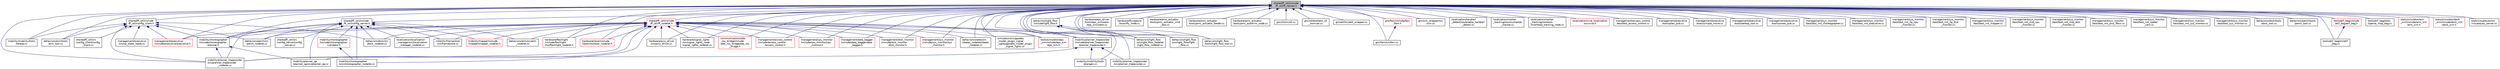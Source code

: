 digraph "shared/ff_util/include/ff_util/ff_names.h"
{
 // LATEX_PDF_SIZE
  edge [fontname="Helvetica",fontsize="10",labelfontname="Helvetica",labelfontsize="10"];
  node [fontname="Helvetica",fontsize="10",shape=record];
  Node1 [label="shared/ff_util/include\l/ff_util/ff_names.h",height=0.2,width=0.4,color="black", fillcolor="grey75", style="filled", fontcolor="black",tooltip=" "];
  Node1 -> Node2 [dir="back",color="midnightblue",fontsize="10",style="solid",fontname="Helvetica"];
  Node2 [label="shared/ff_util/include\l/ff_util/config_client.h",height=0.2,width=0.4,color="black", fillcolor="white", style="filled",URL="$config__client_8h.html",tooltip=" "];
  Node2 -> Node3 [dir="back",color="midnightblue",fontsize="10",style="solid",fontname="Helvetica"];
  Node3 [label="shared/ff_util/src\l/config_client/config\l_client.cc",height=0.2,width=0.4,color="black", fillcolor="white", style="filled",URL="$config__client_8cc.html",tooltip=" "];
  Node2 -> Node4 [dir="back",color="midnightblue",fontsize="10",style="solid",fontname="Helvetica"];
  Node4 [label="mobility/choreographer\l/include/choreographer\l/planner.h",height=0.2,width=0.4,color="black", fillcolor="white", style="filled",URL="$planner_8h.html",tooltip=" "];
  Node4 -> Node5 [dir="back",color="midnightblue",fontsize="10",style="solid",fontname="Helvetica"];
  Node5 [label="mobility/planner_qp\l/planner_qp/src/planner_qp.cc",height=0.2,width=0.4,color="black", fillcolor="white", style="filled",URL="$planner__qp_8cc.html",tooltip=" "];
  Node4 -> Node6 [dir="back",color="midnightblue",fontsize="10",style="solid",fontname="Helvetica"];
  Node6 [label="mobility/planner_trapezoidal\l/src/planner_trapezoidal\l_nodelet.cc",height=0.2,width=0.4,color="black", fillcolor="white", style="filled",URL="$planner__trapezoidal__nodelet_8cc.html",tooltip=" "];
  Node2 -> Node7 [dir="back",color="midnightblue",fontsize="10",style="solid",fontname="Helvetica"];
  Node7 [label="mobility/mobility/tools\l/teleop.cc",height=0.2,width=0.4,color="black", fillcolor="white", style="filled",URL="$teleop_8cc.html",tooltip=" "];
  Node2 -> Node6 [dir="back",color="midnightblue",fontsize="10",style="solid",fontname="Helvetica"];
  Node2 -> Node8 [dir="back",color="midnightblue",fontsize="10",style="solid",fontname="Helvetica"];
  Node8 [label="management/executive\l/include/executive/executive.h",height=0.2,width=0.4,color="red", fillcolor="white", style="filled",URL="$executive_8h.html",tooltip=" "];
  Node2 -> Node13 [dir="back",color="midnightblue",fontsize="10",style="solid",fontname="Helvetica"];
  Node13 [label="management/executive\l/src/op_state_ready.cc",height=0.2,width=0.4,color="black", fillcolor="white", style="filled",URL="$op__state__ready_8cc.html",tooltip=" "];
  Node2 -> Node24 [dir="back",color="midnightblue",fontsize="10",style="solid",fontname="Helvetica"];
  Node24 [label="behaviors/arm/tools\l/arm_tool.cc",height=0.2,width=0.4,color="black", fillcolor="white", style="filled",URL="$arm__tool_8cc.html",tooltip=" "];
  Node2 -> Node25 [dir="back",color="midnightblue",fontsize="10",style="solid",fontname="Helvetica"];
  Node25 [label="behaviors/dock/src\l/dock_nodelet.cc",height=0.2,width=0.4,color="black", fillcolor="white", style="filled",URL="$dock__nodelet_8cc.html",tooltip=" "];
  Node2 -> Node26 [dir="back",color="midnightblue",fontsize="10",style="solid",fontname="Helvetica"];
  Node26 [label="behaviors/perch/src\l/perch_nodelet.cc",height=0.2,width=0.4,color="black", fillcolor="white", style="filled",URL="$perch__nodelet_8cc.html",tooltip=" "];
  Node1 -> Node27 [dir="back",color="midnightblue",fontsize="10",style="solid",fontname="Helvetica"];
  Node27 [label="shared/ff_util/include\l/ff_util/config_server.h",height=0.2,width=0.4,color="black", fillcolor="white", style="filled",URL="$config__server_8h.html",tooltip=" "];
  Node27 -> Node28 [dir="back",color="midnightblue",fontsize="10",style="solid",fontname="Helvetica"];
  Node28 [label="shared/ff_util/src\l/config_server/config\l_server.cc",height=0.2,width=0.4,color="black", fillcolor="white", style="filled",URL="$config__server_8cc.html",tooltip=" "];
  Node27 -> Node29 [dir="back",color="midnightblue",fontsize="10",style="solid",fontname="Helvetica"];
  Node29 [label="localization/localization\l_manager/src/localization\l_manager_nodelet.cc",height=0.2,width=0.4,color="black", fillcolor="white", style="filled",URL="$localization__manager__nodelet_8cc.html",tooltip=" "];
  Node27 -> Node4 [dir="back",color="midnightblue",fontsize="10",style="solid",fontname="Helvetica"];
  Node27 -> Node30 [dir="back",color="midnightblue",fontsize="10",style="solid",fontname="Helvetica"];
  Node30 [label="mobility/choreographer\l/include/choreographer\l/validator.h",height=0.2,width=0.4,color="red", fillcolor="white", style="filled",URL="$validator_8h.html",tooltip=" "];
  Node30 -> Node31 [dir="back",color="midnightblue",fontsize="10",style="solid",fontname="Helvetica"];
  Node31 [label="mobility/choreographer\l/src/choreographer_nodelet.cc",height=0.2,width=0.4,color="black", fillcolor="white", style="filled",URL="$choreographer__nodelet_8cc.html",tooltip=" "];
  Node27 -> Node31 [dir="back",color="midnightblue",fontsize="10",style="solid",fontname="Helvetica"];
  Node27 -> Node33 [dir="back",color="midnightblue",fontsize="10",style="solid",fontname="Helvetica"];
  Node33 [label="mobility/framestore\l/src/framestore.cc",height=0.2,width=0.4,color="black", fillcolor="white", style="filled",URL="$framestore_8cc.html",tooltip=" "];
  Node27 -> Node34 [dir="back",color="midnightblue",fontsize="10",style="solid",fontname="Helvetica"];
  Node34 [label="mobility/mapper/include\l/mapper/mapper_nodelet.h",height=0.2,width=0.4,color="red", fillcolor="white", style="filled",URL="$mapper__nodelet_8h.html",tooltip=" "];
  Node27 -> Node5 [dir="back",color="midnightblue",fontsize="10",style="solid",fontname="Helvetica"];
  Node27 -> Node6 [dir="back",color="midnightblue",fontsize="10",style="solid",fontname="Helvetica"];
  Node27 -> Node39 [dir="back",color="midnightblue",fontsize="10",style="solid",fontname="Helvetica"];
  Node39 [label="behaviors/arm/src/arm\l_nodelet.cc",height=0.2,width=0.4,color="black", fillcolor="white", style="filled",URL="$arm__nodelet_8cc.html",tooltip=" "];
  Node27 -> Node25 [dir="back",color="midnightblue",fontsize="10",style="solid",fontname="Helvetica"];
  Node27 -> Node26 [dir="back",color="midnightblue",fontsize="10",style="solid",fontname="Helvetica"];
  Node1 -> Node40 [dir="back",color="midnightblue",fontsize="10",style="solid",fontname="Helvetica"];
  Node40 [label="shared/ff_util/include\l/ff_util/ff_nodelet.h",height=0.2,width=0.4,color="red", fillcolor="white", style="filled",URL="$ff__nodelet_8h.html",tooltip=" "];
  Node40 -> Node53 [dir="back",color="midnightblue",fontsize="10",style="solid",fontname="Helvetica"];
  Node53 [label="hardware/flashlight\l/include/flashlight\l/ros/flashlight_nodelet.h",height=0.2,width=0.4,color="red", fillcolor="white", style="filled",URL="$flashlight__nodelet_8h.html",tooltip=" "];
  Node40 -> Node57 [dir="back",color="midnightblue",fontsize="10",style="solid",fontname="Helvetica"];
  Node57 [label="hardware/laser/include\l/laser/ros/laser_nodelet.h",height=0.2,width=0.4,color="red", fillcolor="white", style="filled",URL="$laser__nodelet_8h.html",tooltip=" "];
  Node40 -> Node60 [dir="back",color="midnightblue",fontsize="10",style="solid",fontname="Helvetica"];
  Node60 [label="hardware/pico_driver\l/src/pico_driver.cc",height=0.2,width=0.4,color="black", fillcolor="white", style="filled",URL="$pico__driver_8cc.html",tooltip=" "];
  Node40 -> Node62 [dir="back",color="midnightblue",fontsize="10",style="solid",fontname="Helvetica"];
  Node62 [label="hardware/signal_lights\l/src/signal_lights_node\l/signal_lights_nodelet.cc",height=0.2,width=0.4,color="black", fillcolor="white", style="filled",URL="$signal__lights__nodelet_8cc.html",tooltip=" "];
  Node40 -> Node72 [dir="back",color="midnightblue",fontsize="10",style="solid",fontname="Helvetica"];
  Node72 [label="communications/dds\l_ros_bridge/include\l/dds_ros_bridge/dds_ros\l_bridge.h",height=0.2,width=0.4,color="red", fillcolor="white", style="filled",URL="$dds__ros__bridge_8h.html",tooltip=" "];
  Node40 -> Node29 [dir="back",color="midnightblue",fontsize="10",style="solid",fontname="Helvetica"];
  Node40 -> Node4 [dir="back",color="midnightblue",fontsize="10",style="solid",fontname="Helvetica"];
  Node40 -> Node31 [dir="back",color="midnightblue",fontsize="10",style="solid",fontname="Helvetica"];
  Node40 -> Node33 [dir="back",color="midnightblue",fontsize="10",style="solid",fontname="Helvetica"];
  Node40 -> Node34 [dir="back",color="midnightblue",fontsize="10",style="solid",fontname="Helvetica"];
  Node40 -> Node5 [dir="back",color="midnightblue",fontsize="10",style="solid",fontname="Helvetica"];
  Node40 -> Node81 [dir="back",color="midnightblue",fontsize="10",style="solid",fontname="Helvetica"];
  Node81 [label="mobility/planner_trapezoidal\l/include/planner_trapezoidal\l/planner_trapezoidal.h",height=0.2,width=0.4,color="black", fillcolor="white", style="filled",URL="$planner__trapezoidal_8h.html",tooltip=" "];
  Node81 -> Node82 [dir="back",color="midnightblue",fontsize="10",style="solid",fontname="Helvetica"];
  Node82 [label="mobility/mobility/tools\l/plangen.cc",height=0.2,width=0.4,color="black", fillcolor="white", style="filled",URL="$plangen_8cc.html",tooltip=" "];
  Node81 -> Node83 [dir="back",color="midnightblue",fontsize="10",style="solid",fontname="Helvetica"];
  Node83 [label="mobility/planner_trapezoidal\l/src/planner_trapezoidal.cc",height=0.2,width=0.4,color="black", fillcolor="white", style="filled",URL="$planner__trapezoidal_8cc.html",tooltip=" "];
  Node81 -> Node6 [dir="back",color="midnightblue",fontsize="10",style="solid",fontname="Helvetica"];
  Node40 -> Node6 [dir="back",color="midnightblue",fontsize="10",style="solid",fontname="Helvetica"];
  Node40 -> Node84 [dir="back",color="midnightblue",fontsize="10",style="solid",fontname="Helvetica"];
  Node84 [label="management/access_control\l/include/access_control\l/access_control.h",height=0.2,width=0.4,color="red", fillcolor="white", style="filled",URL="$access__control_8h.html",tooltip=" "];
  Node40 -> Node86 [dir="back",color="midnightblue",fontsize="10",style="solid",fontname="Helvetica"];
  Node86 [label="management/cpu_monitor\l/include/cpu_monitor/cpu\l_monitor.h",height=0.2,width=0.4,color="red", fillcolor="white", style="filled",URL="$cpu__monitor_8h.html",tooltip=" "];
  Node40 -> Node88 [dir="back",color="midnightblue",fontsize="10",style="solid",fontname="Helvetica"];
  Node88 [label="management/data_bagger\l/include/data_bagger/data\l_bagger.h",height=0.2,width=0.4,color="red", fillcolor="white", style="filled",URL="$data__bagger_8h.html",tooltip=" "];
  Node40 -> Node90 [dir="back",color="midnightblue",fontsize="10",style="solid",fontname="Helvetica"];
  Node90 [label="management/disk_monitor\l/include/disk_monitor\l/disk_monitor.h",height=0.2,width=0.4,color="red", fillcolor="white", style="filled",URL="$disk__monitor_8h.html",tooltip=" "];
  Node40 -> Node8 [dir="back",color="midnightblue",fontsize="10",style="solid",fontname="Helvetica"];
  Node40 -> Node94 [dir="back",color="midnightblue",fontsize="10",style="solid",fontname="Helvetica"];
  Node94 [label="management/sys_monitor\l/include/sys_monitor/sys\l_monitor.h",height=0.2,width=0.4,color="red", fillcolor="white", style="filled",URL="$sys__monitor_8h.html",tooltip=" "];
  Node40 -> Node39 [dir="back",color="midnightblue",fontsize="10",style="solid",fontname="Helvetica"];
  Node40 -> Node25 [dir="back",color="midnightblue",fontsize="10",style="solid",fontname="Helvetica"];
  Node40 -> Node96 [dir="back",color="midnightblue",fontsize="10",style="solid",fontname="Helvetica"];
  Node96 [label="behaviors/light_flow\l/src/light_flow_nodelet\l/light_flow_nodelet.cc",height=0.2,width=0.4,color="black", fillcolor="white", style="filled",URL="$light__flow__nodelet_8cc.html",tooltip=" "];
  Node40 -> Node26 [dir="back",color="midnightblue",fontsize="10",style="solid",fontname="Helvetica"];
  Node40 -> Node97 [dir="back",color="midnightblue",fontsize="10",style="solid",fontname="Helvetica"];
  Node97 [label="behaviors/states/src\l/states_nodelet/states\l_nodelet.cc",height=0.2,width=0.4,color="black", fillcolor="white", style="filled",URL="$states__nodelet_8cc.html",tooltip=" "];
  Node40 -> Node112 [dir="back",color="midnightblue",fontsize="10",style="solid",fontname="Helvetica"];
  Node112 [label="simulation/src/gazebo\l_model_plugin_signal\l_lights/gazebo_model_plugin\l_signal_lights.cc",height=0.2,width=0.4,color="black", fillcolor="white", style="filled",URL="$gazebo__model__plugin__signal__lights_8cc.html",tooltip=" "];
  Node40 -> Node125 [dir="back",color="midnightblue",fontsize="10",style="solid",fontname="Helvetica"];
  Node125 [label="tools/simulator/eps\l_sim/include/eps_sim\l/eps_sim.h",height=0.2,width=0.4,color="red", fillcolor="white", style="filled",URL="$eps__sim_8h.html",tooltip=" "];
  Node1 -> Node127 [dir="back",color="midnightblue",fontsize="10",style="solid",fontname="Helvetica"];
  Node127 [label="hardware/eps_driver\l/tools/eps_simulator\l/eps_simulator.cc",height=0.2,width=0.4,color="black", fillcolor="white", style="filled",URL="$eps__simulator_8cc.html",tooltip=" "];
  Node1 -> Node53 [dir="back",color="midnightblue",fontsize="10",style="solid",fontname="Helvetica"];
  Node1 -> Node128 [dir="back",color="midnightblue",fontsize="10",style="solid",fontname="Helvetica"];
  Node128 [label="hardware/flycapture\l/tools/fly_node.cc",height=0.2,width=0.4,color="black", fillcolor="white", style="filled",URL="$fly__node_8cc.html",tooltip=" "];
  Node1 -> Node57 [dir="back",color="midnightblue",fontsize="10",style="solid",fontname="Helvetica"];
  Node1 -> Node60 [dir="back",color="midnightblue",fontsize="10",style="solid",fontname="Helvetica"];
  Node1 -> Node129 [dir="back",color="midnightblue",fontsize="10",style="solid",fontname="Helvetica"];
  Node129 [label="hardware/pmc_actuator\l/tools/pmc_actuator_cmd\l_test.cc",height=0.2,width=0.4,color="black", fillcolor="white", style="filled",URL="$pmc__actuator__cmd__test_8cc.html",tooltip=" "];
  Node1 -> Node130 [dir="back",color="midnightblue",fontsize="10",style="solid",fontname="Helvetica"];
  Node130 [label="hardware/pmc_actuator\l/tools/pmc_actuator_feeder.cc",height=0.2,width=0.4,color="black", fillcolor="white", style="filled",URL="$pmc__actuator__feeder_8cc.html",tooltip=" "];
  Node1 -> Node131 [dir="back",color="midnightblue",fontsize="10",style="solid",fontname="Helvetica"];
  Node131 [label="hardware/pmc_actuator\l/tools/pmc_autotrim_node.cc",height=0.2,width=0.4,color="black", fillcolor="white", style="filled",URL="$pmc__autotrim__node_8cc.html",tooltip=" "];
  Node1 -> Node62 [dir="back",color="midnightblue",fontsize="10",style="solid",fontname="Helvetica"];
  Node1 -> Node132 [dir="back",color="midnightblue",fontsize="10",style="solid",fontname="Helvetica"];
  Node132 [label="gnc/ctl/src/ctl.cc",height=0.2,width=0.4,color="black", fillcolor="white", style="filled",URL="$ctl_2src_2ctl_8cc.html",tooltip=" "];
  Node1 -> Node133 [dir="back",color="midnightblue",fontsize="10",style="solid",fontname="Helvetica"];
  Node133 [label="gnc/ctl/test/test_ctl\l_nominal.cc",height=0.2,width=0.4,color="black", fillcolor="white", style="filled",URL="$test__ctl__nominal_8cc.html",tooltip=" "];
  Node1 -> Node134 [dir="back",color="midnightblue",fontsize="10",style="solid",fontname="Helvetica"];
  Node134 [label="gnc/ekf/src/ekf_wrapper.cc",height=0.2,width=0.4,color="black", fillcolor="white", style="filled",URL="$ekf__wrapper_8cc.html",tooltip=" "];
  Node1 -> Node135 [dir="back",color="midnightblue",fontsize="10",style="solid",fontname="Helvetica"];
  Node135 [label="gnc/fam/include/fam\l/fam.h",height=0.2,width=0.4,color="red", fillcolor="white", style="filled",URL="$fam_2include_2fam_2fam_8h.html",tooltip=" "];
  Node135 -> Node136 [dir="back",color="midnightblue",fontsize="10",style="solid",fontname="Helvetica"];
  Node136 [label="gnc/fam/src/fam.cc",height=0.2,width=0.4,color="black", fillcolor="white", style="filled",URL="$fam_2src_2fam_8cc.html",tooltip=" "];
  Node1 -> Node136 [dir="back",color="midnightblue",fontsize="10",style="solid",fontname="Helvetica"];
  Node1 -> Node137 [dir="back",color="midnightblue",fontsize="10",style="solid",fontname="Helvetica"];
  Node137 [label="gnc/sim_wrapper/src\l/sim.cc",height=0.2,width=0.4,color="black", fillcolor="white", style="filled",URL="$sim__wrapper_2src_2sim_8cc.html",tooltip=" "];
  Node1 -> Node72 [dir="back",color="midnightblue",fontsize="10",style="solid",fontname="Helvetica"];
  Node1 -> Node138 [dir="back",color="midnightblue",fontsize="10",style="solid",fontname="Helvetica"];
  Node138 [label="localization/handrail\l_detect/ros/enable_handrail\l_detect.cc",height=0.2,width=0.4,color="black", fillcolor="white", style="filled",URL="$enable__handrail__detect_8cc.html",tooltip=" "];
  Node1 -> Node139 [dir="back",color="midnightblue",fontsize="10",style="solid",fontname="Helvetica"];
  Node139 [label="localization/marker\l_tracking/ros/src/marker\l_tracker.cc",height=0.2,width=0.4,color="black", fillcolor="white", style="filled",URL="$marker__tracker_8cc.html",tooltip=" "];
  Node1 -> Node140 [dir="back",color="midnightblue",fontsize="10",style="solid",fontname="Helvetica"];
  Node140 [label="localization/marker\l_tracking/ros/tools\l/overhead_tracking_node.cc",height=0.2,width=0.4,color="black", fillcolor="white", style="filled",URL="$overhead__tracking__node_8cc.html",tooltip=" "];
  Node1 -> Node141 [dir="back",color="midnightblue",fontsize="10",style="solid",fontname="Helvetica"];
  Node141 [label="localization/vive_localization\l/src/vive.h",height=0.2,width=0.4,color="red", fillcolor="white", style="filled",URL="$localization_2vive__localization_2src_2vive_8h.html",tooltip=" "];
  Node1 -> Node4 [dir="back",color="midnightblue",fontsize="10",style="solid",fontname="Helvetica"];
  Node1 -> Node82 [dir="back",color="midnightblue",fontsize="10",style="solid",fontname="Helvetica"];
  Node1 -> Node7 [dir="back",color="midnightblue",fontsize="10",style="solid",fontname="Helvetica"];
  Node1 -> Node81 [dir="back",color="midnightblue",fontsize="10",style="solid",fontname="Helvetica"];
  Node1 -> Node83 [dir="back",color="midnightblue",fontsize="10",style="solid",fontname="Helvetica"];
  Node1 -> Node6 [dir="back",color="midnightblue",fontsize="10",style="solid",fontname="Helvetica"];
  Node1 -> Node84 [dir="back",color="midnightblue",fontsize="10",style="solid",fontname="Helvetica"];
  Node1 -> Node146 [dir="back",color="midnightblue",fontsize="10",style="solid",fontname="Helvetica"];
  Node146 [label="management/access_control\l/test/test_access_control.cc",height=0.2,width=0.4,color="black", fillcolor="white", style="filled",URL="$test__access__control_8cc.html",tooltip=" "];
  Node1 -> Node86 [dir="back",color="midnightblue",fontsize="10",style="solid",fontname="Helvetica"];
  Node1 -> Node88 [dir="back",color="midnightblue",fontsize="10",style="solid",fontname="Helvetica"];
  Node1 -> Node90 [dir="back",color="midnightblue",fontsize="10",style="solid",fontname="Helvetica"];
  Node1 -> Node8 [dir="back",color="midnightblue",fontsize="10",style="solid",fontname="Helvetica"];
  Node1 -> Node147 [dir="back",color="midnightblue",fontsize="10",style="solid",fontname="Helvetica"];
  Node147 [label="management/executive\l/tools/plan_pub.cc",height=0.2,width=0.4,color="black", fillcolor="white", style="filled",URL="$plan__pub_8cc.html",tooltip=" "];
  Node1 -> Node148 [dir="back",color="midnightblue",fontsize="10",style="solid",fontname="Helvetica"];
  Node148 [label="management/executive\l/tools/simple_move.cc",height=0.2,width=0.4,color="black", fillcolor="white", style="filled",URL="$simple__move_8cc.html",tooltip=" "];
  Node1 -> Node149 [dir="back",color="midnightblue",fontsize="10",style="solid",fontname="Helvetica"];
  Node149 [label="management/executive\l/tools/teleop_tool.cc",height=0.2,width=0.4,color="black", fillcolor="white", style="filled",URL="$teleop__tool_8cc.html",tooltip=" "];
  Node1 -> Node150 [dir="back",color="midnightblue",fontsize="10",style="solid",fontname="Helvetica"];
  Node150 [label="management/executive\l/tools/zones_pub.cc",height=0.2,width=0.4,color="black", fillcolor="white", style="filled",URL="$zones__pub_8cc.html",tooltip=" "];
  Node1 -> Node94 [dir="back",color="midnightblue",fontsize="10",style="solid",fontname="Helvetica"];
  Node1 -> Node151 [dir="back",color="midnightblue",fontsize="10",style="solid",fontname="Helvetica"];
  Node151 [label="management/sys_monitor\l/test/test_init_choreographer.cc",height=0.2,width=0.4,color="black", fillcolor="white", style="filled",URL="$test__init__choreographer_8cc.html",tooltip=" "];
  Node1 -> Node152 [dir="back",color="midnightblue",fontsize="10",style="solid",fontname="Helvetica"];
  Node152 [label="management/sys_monitor\l/test/test_init_executive.cc",height=0.2,width=0.4,color="black", fillcolor="white", style="filled",URL="$test__init__executive_8cc.html",tooltip=" "];
  Node1 -> Node153 [dir="back",color="midnightblue",fontsize="10",style="solid",fontname="Helvetica"];
  Node153 [label="management/sys_monitor\l/test/test_init_llp_cpu\l_monitor.cc",height=0.2,width=0.4,color="black", fillcolor="white", style="filled",URL="$test__init__llp__cpu__monitor_8cc.html",tooltip=" "];
  Node1 -> Node154 [dir="back",color="midnightblue",fontsize="10",style="solid",fontname="Helvetica"];
  Node154 [label="management/sys_monitor\l/test/test_init_llp_disk\l_monitor.cc",height=0.2,width=0.4,color="black", fillcolor="white", style="filled",URL="$test__init__llp__disk__monitor_8cc.html",tooltip=" "];
  Node1 -> Node155 [dir="back",color="midnightblue",fontsize="10",style="solid",fontname="Helvetica"];
  Node155 [label="management/sys_monitor\l/test/test_init_mapper.cc",height=0.2,width=0.4,color="black", fillcolor="white", style="filled",URL="$test__init__mapper_8cc.html",tooltip=" "];
  Node1 -> Node156 [dir="back",color="midnightblue",fontsize="10",style="solid",fontname="Helvetica"];
  Node156 [label="management/sys_monitor\l/test/test_init_mlp_cpu\l_monitor.cc",height=0.2,width=0.4,color="black", fillcolor="white", style="filled",URL="$test__init__mlp__cpu__monitor_8cc.html",tooltip=" "];
  Node1 -> Node157 [dir="back",color="midnightblue",fontsize="10",style="solid",fontname="Helvetica"];
  Node157 [label="management/sys_monitor\l/test/test_init_mlp_disk\l_monitor.cc",height=0.2,width=0.4,color="black", fillcolor="white", style="filled",URL="$test__init__mlp__disk__monitor_8cc.html",tooltip=" "];
  Node1 -> Node158 [dir="back",color="midnightblue",fontsize="10",style="solid",fontname="Helvetica"];
  Node158 [label="management/sys_monitor\l/test/test_init_pico_flexx.cc",height=0.2,width=0.4,color="black", fillcolor="white", style="filled",URL="$test__init__pico__flexx_8cc.html",tooltip=" "];
  Node1 -> Node159 [dir="back",color="midnightblue",fontsize="10",style="solid",fontname="Helvetica"];
  Node159 [label="management/sys_monitor\l/test/test_init_speed\l_cam.cc",height=0.2,width=0.4,color="black", fillcolor="white", style="filled",URL="$test__init__speed__cam_8cc.html",tooltip=" "];
  Node1 -> Node160 [dir="back",color="midnightblue",fontsize="10",style="solid",fontname="Helvetica"];
  Node160 [label="management/sys_monitor\l/test/test_init_sys_monitor.cc",height=0.2,width=0.4,color="black", fillcolor="white", style="filled",URL="$test__init__sys__monitor_8cc.html",tooltip=" "];
  Node1 -> Node161 [dir="back",color="midnightblue",fontsize="10",style="solid",fontname="Helvetica"];
  Node161 [label="management/sys_monitor\l/test/test_sys_monitor.cc",height=0.2,width=0.4,color="black", fillcolor="white", style="filled",URL="$test__sys__monitor_8cc.html",tooltip=" "];
  Node1 -> Node24 [dir="back",color="midnightblue",fontsize="10",style="solid",fontname="Helvetica"];
  Node1 -> Node162 [dir="back",color="midnightblue",fontsize="10",style="solid",fontname="Helvetica"];
  Node162 [label="behaviors/dock/tools\l/dock_tool.cc",height=0.2,width=0.4,color="black", fillcolor="white", style="filled",URL="$dock__tool_8cc.html",tooltip=" "];
  Node1 -> Node163 [dir="back",color="midnightblue",fontsize="10",style="solid",fontname="Helvetica"];
  Node163 [label="behaviors/light_flow\l/include/light_flow.h",height=0.2,width=0.4,color="black", fillcolor="white", style="filled",URL="$light__flow_8h.html",tooltip=" "];
  Node163 -> Node164 [dir="back",color="midnightblue",fontsize="10",style="solid",fontname="Helvetica"];
  Node164 [label="behaviors/light_flow\l/src/light_flow/light\l_flow.cc",height=0.2,width=0.4,color="black", fillcolor="white", style="filled",URL="$light__flow_8cc.html",tooltip=" "];
  Node163 -> Node96 [dir="back",color="midnightblue",fontsize="10",style="solid",fontname="Helvetica"];
  Node163 -> Node165 [dir="back",color="midnightblue",fontsize="10",style="solid",fontname="Helvetica"];
  Node165 [label="behaviors/light_flow\l/tools/light_flow_tool.cc",height=0.2,width=0.4,color="black", fillcolor="white", style="filled",URL="$light__flow__tool_8cc.html",tooltip=" "];
  Node1 -> Node164 [dir="back",color="midnightblue",fontsize="10",style="solid",fontname="Helvetica"];
  Node1 -> Node96 [dir="back",color="midnightblue",fontsize="10",style="solid",fontname="Helvetica"];
  Node1 -> Node165 [dir="back",color="midnightblue",fontsize="10",style="solid",fontname="Helvetica"];
  Node1 -> Node166 [dir="back",color="midnightblue",fontsize="10",style="solid",fontname="Helvetica"];
  Node166 [label="behaviors/perch/tools\l/perch_tool.cc",height=0.2,width=0.4,color="black", fillcolor="white", style="filled",URL="$perch__tool_8cc.html",tooltip=" "];
  Node1 -> Node97 [dir="back",color="midnightblue",fontsize="10",style="solid",fontname="Helvetica"];
  Node1 -> Node112 [dir="back",color="midnightblue",fontsize="10",style="solid",fontname="Helvetica"];
  Node1 -> Node167 [dir="back",color="midnightblue",fontsize="10",style="solid",fontname="Helvetica"];
  Node167 [label="tools/ekf_bag/include\l/ekf_bag/ekf_bag.h",height=0.2,width=0.4,color="red", fillcolor="white", style="filled",URL="$ekf__bag_8h.html",tooltip=" "];
  Node167 -> Node171 [dir="back",color="midnightblue",fontsize="10",style="solid",fontname="Helvetica"];
  Node171 [label="tools/ekf_bag/src/ekf\l_bag.cc",height=0.2,width=0.4,color="black", fillcolor="white", style="filled",URL="$ekf__bag_8cc.html",tooltip=" "];
  Node1 -> Node171 [dir="back",color="midnightblue",fontsize="10",style="solid",fontname="Helvetica"];
  Node1 -> Node175 [dir="back",color="midnightblue",fontsize="10",style="solid",fontname="Helvetica"];
  Node175 [label="tools/ekf_bag/tools\l/sparse_map_bag.cc",height=0.2,width=0.4,color="black", fillcolor="white", style="filled",URL="$sparse__map__bag_8cc.html",tooltip=" "];
  Node1 -> Node176 [dir="back",color="midnightblue",fontsize="10",style="solid",fontname="Helvetica"];
  Node176 [label="tools/simulator/arm\l_sim/include/arm_sim\l/arm_sim.h",height=0.2,width=0.4,color="red", fillcolor="white", style="filled",URL="$arm__sim_8h.html",tooltip=" "];
  Node1 -> Node178 [dir="back",color="midnightblue",fontsize="10",style="solid",fontname="Helvetica"];
  Node178 [label="tools/simulator/dock\l_sim/include/dock_sim\l/dock_sim.h",height=0.2,width=0.4,color="red", fillcolor="white", style="filled",URL="$dock__sim_8h.html",tooltip=" "];
  Node1 -> Node125 [dir="back",color="midnightblue",fontsize="10",style="solid",fontname="Helvetica"];
  Node1 -> Node180 [dir="back",color="midnightblue",fontsize="10",style="solid",fontname="Helvetica"];
  Node180 [label="tools/visualeyez/src\l/visualeyez_server.cc",height=0.2,width=0.4,color="black", fillcolor="white", style="filled",URL="$visualeyez__server_8cc.html",tooltip=" "];
}
